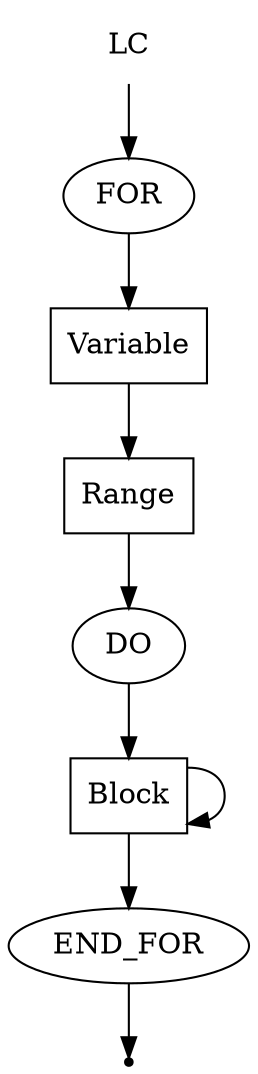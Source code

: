 digraph LC {
  start [label="LC" shape=plaintext];
  A [label="FOR" shape=oval];
  B [label="Variable" shape=box];
  C [label="Range" shape=box];
  D [label="DO" shape=oval];
  E [label="Block" shape=box];
  F [label="END_FOR" shape=oval];
  end [label="" shape=point];
  start -> A;
  A -> B;
  B -> C;
  C -> D;
  D -> E;
  E -> E;
  E -> F;
  F -> end;
}
